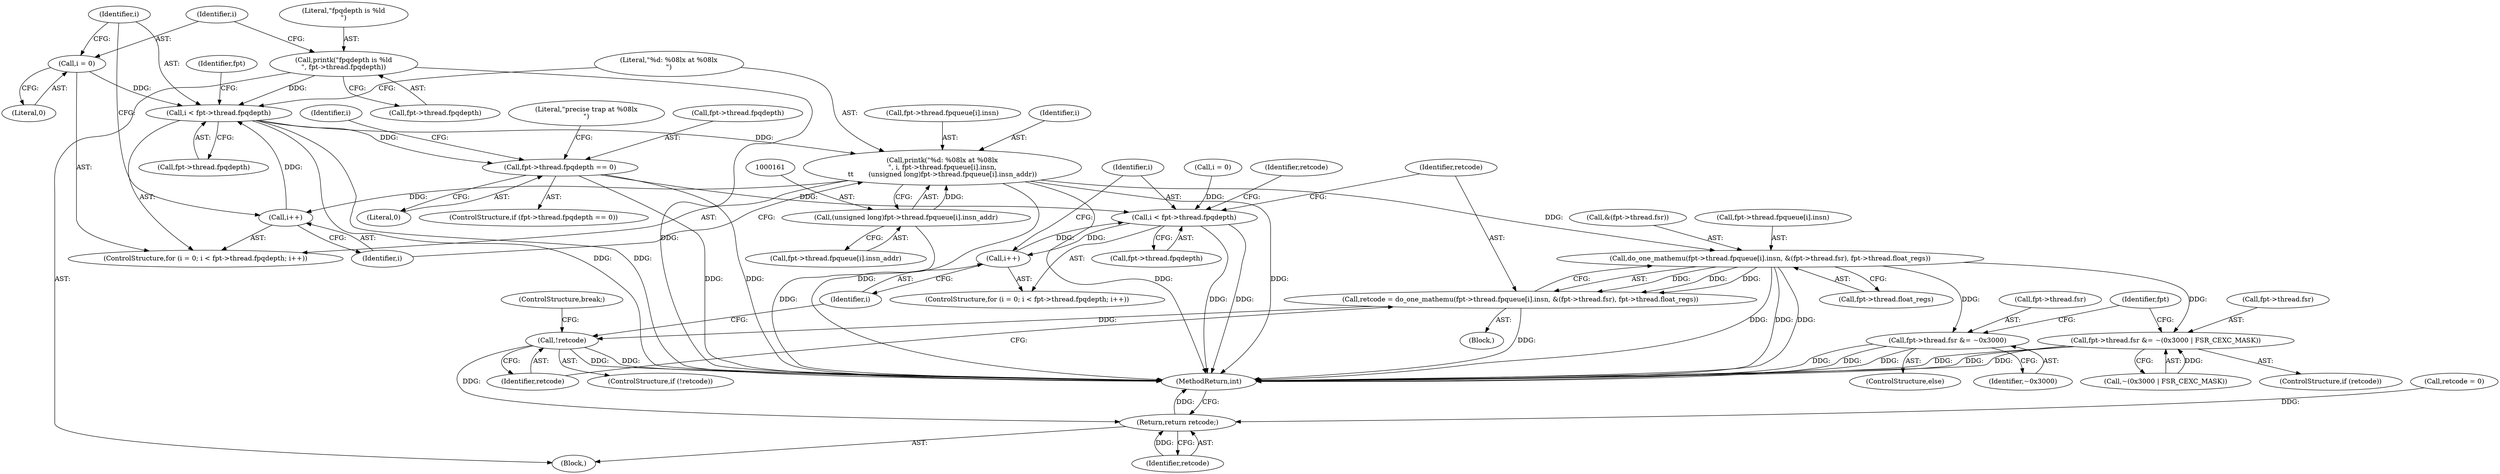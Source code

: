 digraph "0_linux_a8b0ca17b80e92faab46ee7179ba9e99ccb61233_41@API" {
"1000139" [label="(Call,i < fpt->thread.fpqdepth)"];
"1000146" [label="(Call,i++)"];
"1000148" [label="(Call,printk(\"%d: %08lx at %08lx\n\", i, fpt->thread.fpqueue[i].insn,\n\t\t       (unsigned long)fpt->thread.fpqueue[i].insn_addr))"];
"1000139" [label="(Call,i < fpt->thread.fpqdepth)"];
"1000136" [label="(Call,i = 0)"];
"1000128" [label="(Call,printk(\"fpqdepth is %ld\n\", fpt->thread.fpqdepth))"];
"1000160" [label="(Call,(unsigned long)fpt->thread.fpqueue[i].insn_addr)"];
"1000172" [label="(Call,fpt->thread.fpqdepth == 0)"];
"1000231" [label="(Call,i < fpt->thread.fpqdepth)"];
"1000238" [label="(Call,i++)"];
"1000243" [label="(Call,do_one_mathemu(fpt->thread.fpqueue[i].insn, &(fpt->thread.fsr), fpt->thread.float_regs))"];
"1000241" [label="(Call,retcode = do_one_mathemu(fpt->thread.fpqueue[i].insn, &(fpt->thread.fsr), fpt->thread.float_regs))"];
"1000265" [label="(Call,!retcode)"];
"1000295" [label="(Return,return retcode;)"];
"1000270" [label="(Call,fpt->thread.fsr &= ~(0x3000 | FSR_CEXC_MASK))"];
"1000281" [label="(Call,fpt->thread.fsr &= ~0x3000)"];
"1000160" [label="(Call,(unsigned long)fpt->thread.fpqueue[i].insn_addr)"];
"1000240" [label="(Block,)"];
"1000135" [label="(ControlStructure,for (i = 0; i < fpt->thread.fpqdepth; i++))"];
"1000268" [label="(ControlStructure,if (retcode))"];
"1000138" [label="(Literal,0)"];
"1000150" [label="(Identifier,i)"];
"1000129" [label="(Literal,\"fpqdepth is %ld\n\")"];
"1000128" [label="(Call,printk(\"fpqdepth is %ld\n\", fpt->thread.fpqdepth))"];
"1000269" [label="(Identifier,retcode)"];
"1000295" [label="(Return,return retcode;)"];
"1000146" [label="(Call,i++)"];
"1000243" [label="(Call,do_one_mathemu(fpt->thread.fpqueue[i].insn, &(fpt->thread.fsr), fpt->thread.float_regs))"];
"1000111" [label="(Block,)"];
"1000265" [label="(Call,!retcode)"];
"1000175" [label="(Identifier,fpt)"];
"1000162" [label="(Call,fpt->thread.fpqueue[i].insn_addr)"];
"1000280" [label="(ControlStructure,else)"];
"1000130" [label="(Call,fpt->thread.fpqdepth)"];
"1000271" [label="(Call,fpt->thread.fsr)"];
"1000232" [label="(Identifier,i)"];
"1000266" [label="(Identifier,retcode)"];
"1000297" [label="(MethodReturn,int)"];
"1000148" [label="(Call,printk(\"%d: %08lx at %08lx\n\", i, fpt->thread.fpqueue[i].insn,\n\t\t       (unsigned long)fpt->thread.fpqueue[i].insn_addr))"];
"1000136" [label="(Call,i = 0)"];
"1000229" [label="(Identifier,i)"];
"1000296" [label="(Identifier,retcode)"];
"1000291" [label="(Identifier,fpt)"];
"1000140" [label="(Identifier,i)"];
"1000281" [label="(Call,fpt->thread.fsr &= ~0x3000)"];
"1000181" [label="(Literal,\"precise trap at %08lx\n\")"];
"1000242" [label="(Identifier,retcode)"];
"1000264" [label="(ControlStructure,if (!retcode))"];
"1000239" [label="(Identifier,i)"];
"1000149" [label="(Literal,\"%d: %08lx at %08lx\n\")"];
"1000282" [label="(Call,fpt->thread.fsr)"];
"1000270" [label="(Call,fpt->thread.fsr &= ~(0x3000 | FSR_CEXC_MASK))"];
"1000178" [label="(Literal,0)"];
"1000172" [label="(Call,fpt->thread.fpqdepth == 0)"];
"1000141" [label="(Call,fpt->thread.fpqdepth)"];
"1000173" [label="(Call,fpt->thread.fpqdepth)"];
"1000241" [label="(Call,retcode = do_one_mathemu(fpt->thread.fpqueue[i].insn, &(fpt->thread.fsr), fpt->thread.float_regs))"];
"1000233" [label="(Call,fpt->thread.fpqdepth)"];
"1000114" [label="(Call,retcode = 0)"];
"1000238" [label="(Call,i++)"];
"1000227" [label="(ControlStructure,for (i = 0; i < fpt->thread.fpqdepth; i++))"];
"1000147" [label="(Identifier,i)"];
"1000151" [label="(Call,fpt->thread.fpqueue[i].insn)"];
"1000287" [label="(Identifier,~0x3000)"];
"1000259" [label="(Call,fpt->thread.float_regs)"];
"1000139" [label="(Call,i < fpt->thread.fpqdepth)"];
"1000253" [label="(Call,&(fpt->thread.fsr))"];
"1000244" [label="(Call,fpt->thread.fpqueue[i].insn)"];
"1000276" [label="(Call,~(0x3000 | FSR_CEXC_MASK))"];
"1000228" [label="(Call,i = 0)"];
"1000267" [label="(ControlStructure,break;)"];
"1000137" [label="(Identifier,i)"];
"1000171" [label="(ControlStructure,if (fpt->thread.fpqdepth == 0))"];
"1000231" [label="(Call,i < fpt->thread.fpqdepth)"];
"1000139" -> "1000135"  [label="AST: "];
"1000139" -> "1000141"  [label="CFG: "];
"1000140" -> "1000139"  [label="AST: "];
"1000141" -> "1000139"  [label="AST: "];
"1000149" -> "1000139"  [label="CFG: "];
"1000175" -> "1000139"  [label="CFG: "];
"1000139" -> "1000297"  [label="DDG: "];
"1000139" -> "1000297"  [label="DDG: "];
"1000146" -> "1000139"  [label="DDG: "];
"1000136" -> "1000139"  [label="DDG: "];
"1000128" -> "1000139"  [label="DDG: "];
"1000139" -> "1000148"  [label="DDG: "];
"1000139" -> "1000172"  [label="DDG: "];
"1000146" -> "1000135"  [label="AST: "];
"1000146" -> "1000147"  [label="CFG: "];
"1000147" -> "1000146"  [label="AST: "];
"1000140" -> "1000146"  [label="CFG: "];
"1000148" -> "1000146"  [label="DDG: "];
"1000148" -> "1000135"  [label="AST: "];
"1000148" -> "1000160"  [label="CFG: "];
"1000149" -> "1000148"  [label="AST: "];
"1000150" -> "1000148"  [label="AST: "];
"1000151" -> "1000148"  [label="AST: "];
"1000160" -> "1000148"  [label="AST: "];
"1000147" -> "1000148"  [label="CFG: "];
"1000148" -> "1000297"  [label="DDG: "];
"1000148" -> "1000297"  [label="DDG: "];
"1000148" -> "1000297"  [label="DDG: "];
"1000160" -> "1000148"  [label="DDG: "];
"1000148" -> "1000243"  [label="DDG: "];
"1000136" -> "1000135"  [label="AST: "];
"1000136" -> "1000138"  [label="CFG: "];
"1000137" -> "1000136"  [label="AST: "];
"1000138" -> "1000136"  [label="AST: "];
"1000140" -> "1000136"  [label="CFG: "];
"1000128" -> "1000111"  [label="AST: "];
"1000128" -> "1000130"  [label="CFG: "];
"1000129" -> "1000128"  [label="AST: "];
"1000130" -> "1000128"  [label="AST: "];
"1000137" -> "1000128"  [label="CFG: "];
"1000128" -> "1000297"  [label="DDG: "];
"1000160" -> "1000162"  [label="CFG: "];
"1000161" -> "1000160"  [label="AST: "];
"1000162" -> "1000160"  [label="AST: "];
"1000160" -> "1000297"  [label="DDG: "];
"1000172" -> "1000171"  [label="AST: "];
"1000172" -> "1000178"  [label="CFG: "];
"1000173" -> "1000172"  [label="AST: "];
"1000178" -> "1000172"  [label="AST: "];
"1000181" -> "1000172"  [label="CFG: "];
"1000229" -> "1000172"  [label="CFG: "];
"1000172" -> "1000297"  [label="DDG: "];
"1000172" -> "1000297"  [label="DDG: "];
"1000172" -> "1000231"  [label="DDG: "];
"1000231" -> "1000227"  [label="AST: "];
"1000231" -> "1000233"  [label="CFG: "];
"1000232" -> "1000231"  [label="AST: "];
"1000233" -> "1000231"  [label="AST: "];
"1000242" -> "1000231"  [label="CFG: "];
"1000269" -> "1000231"  [label="CFG: "];
"1000231" -> "1000297"  [label="DDG: "];
"1000231" -> "1000297"  [label="DDG: "];
"1000238" -> "1000231"  [label="DDG: "];
"1000228" -> "1000231"  [label="DDG: "];
"1000231" -> "1000238"  [label="DDG: "];
"1000238" -> "1000227"  [label="AST: "];
"1000238" -> "1000239"  [label="CFG: "];
"1000239" -> "1000238"  [label="AST: "];
"1000232" -> "1000238"  [label="CFG: "];
"1000243" -> "1000241"  [label="AST: "];
"1000243" -> "1000259"  [label="CFG: "];
"1000244" -> "1000243"  [label="AST: "];
"1000253" -> "1000243"  [label="AST: "];
"1000259" -> "1000243"  [label="AST: "];
"1000241" -> "1000243"  [label="CFG: "];
"1000243" -> "1000297"  [label="DDG: "];
"1000243" -> "1000297"  [label="DDG: "];
"1000243" -> "1000297"  [label="DDG: "];
"1000243" -> "1000241"  [label="DDG: "];
"1000243" -> "1000241"  [label="DDG: "];
"1000243" -> "1000241"  [label="DDG: "];
"1000243" -> "1000270"  [label="DDG: "];
"1000243" -> "1000281"  [label="DDG: "];
"1000241" -> "1000240"  [label="AST: "];
"1000242" -> "1000241"  [label="AST: "];
"1000266" -> "1000241"  [label="CFG: "];
"1000241" -> "1000297"  [label="DDG: "];
"1000241" -> "1000265"  [label="DDG: "];
"1000265" -> "1000264"  [label="AST: "];
"1000265" -> "1000266"  [label="CFG: "];
"1000266" -> "1000265"  [label="AST: "];
"1000267" -> "1000265"  [label="CFG: "];
"1000239" -> "1000265"  [label="CFG: "];
"1000265" -> "1000297"  [label="DDG: "];
"1000265" -> "1000297"  [label="DDG: "];
"1000265" -> "1000295"  [label="DDG: "];
"1000295" -> "1000111"  [label="AST: "];
"1000295" -> "1000296"  [label="CFG: "];
"1000296" -> "1000295"  [label="AST: "];
"1000297" -> "1000295"  [label="CFG: "];
"1000295" -> "1000297"  [label="DDG: "];
"1000296" -> "1000295"  [label="DDG: "];
"1000114" -> "1000295"  [label="DDG: "];
"1000270" -> "1000268"  [label="AST: "];
"1000270" -> "1000276"  [label="CFG: "];
"1000271" -> "1000270"  [label="AST: "];
"1000276" -> "1000270"  [label="AST: "];
"1000291" -> "1000270"  [label="CFG: "];
"1000270" -> "1000297"  [label="DDG: "];
"1000270" -> "1000297"  [label="DDG: "];
"1000270" -> "1000297"  [label="DDG: "];
"1000276" -> "1000270"  [label="DDG: "];
"1000281" -> "1000280"  [label="AST: "];
"1000281" -> "1000287"  [label="CFG: "];
"1000282" -> "1000281"  [label="AST: "];
"1000287" -> "1000281"  [label="AST: "];
"1000291" -> "1000281"  [label="CFG: "];
"1000281" -> "1000297"  [label="DDG: "];
"1000281" -> "1000297"  [label="DDG: "];
"1000281" -> "1000297"  [label="DDG: "];
}
